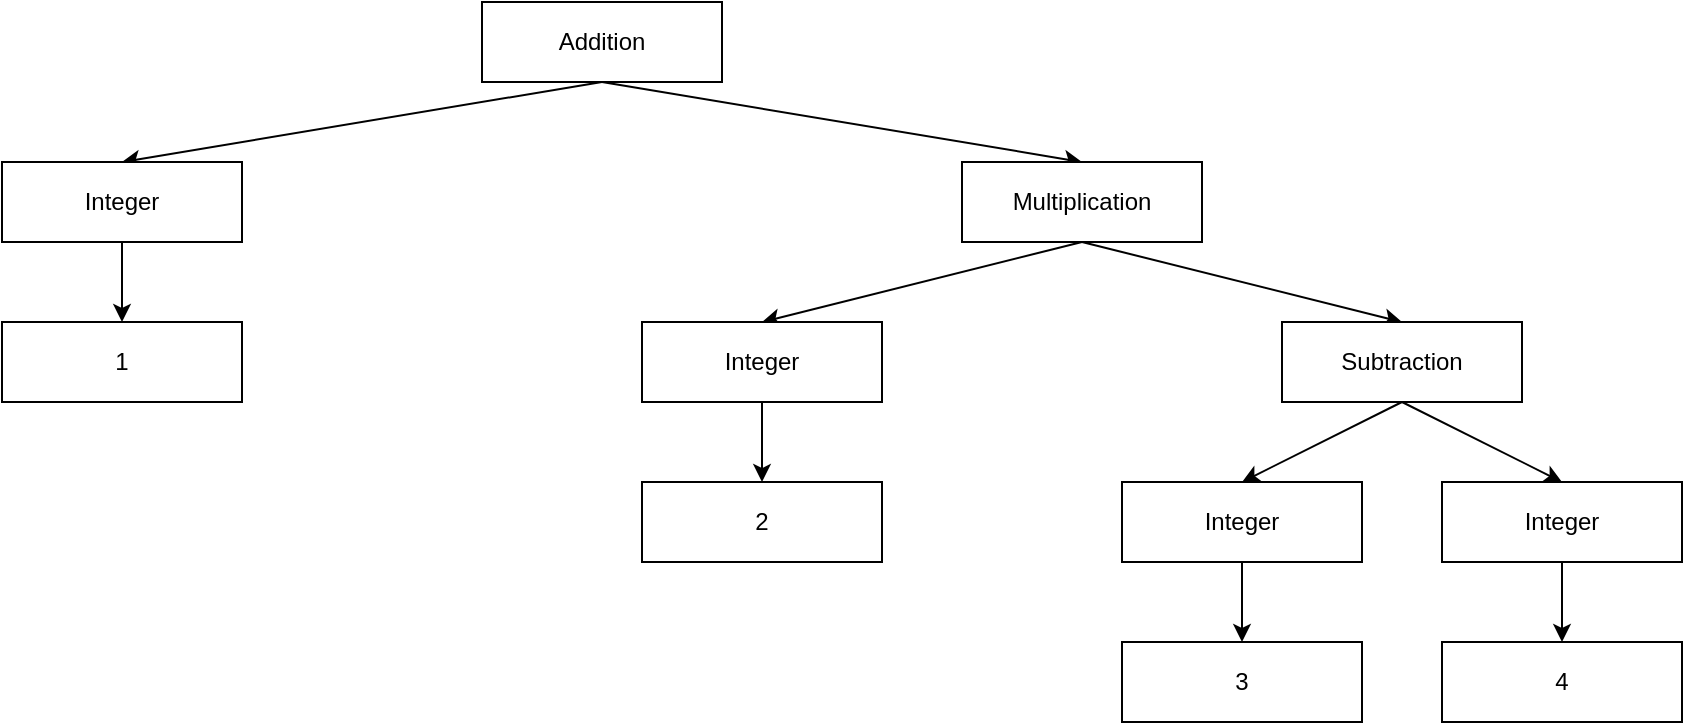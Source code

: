 <mxfile version="18.2.0" type="github"><diagram id="LtGkQIIROe9bDrhLqZ5Q" name="Page-1"><mxGraphModel dx="1224" dy="777" grid="1" gridSize="10" guides="1" tooltips="1" connect="1" arrows="1" fold="1" page="1" pageScale="1" pageWidth="827" pageHeight="1169" math="0" shadow="0"><root><mxCell id="0"/><mxCell id="1" parent="0"/><mxCell id="i983I1jE7mNl9_Uk_rwe-8" style="rounded=0;orthogonalLoop=1;jettySize=auto;html=1;exitX=0.5;exitY=1;exitDx=0;exitDy=0;entryX=0.5;entryY=0;entryDx=0;entryDy=0;" edge="1" parent="1" source="i983I1jE7mNl9_Uk_rwe-1" target="i983I1jE7mNl9_Uk_rwe-2"><mxGeometry relative="1" as="geometry"/></mxCell><mxCell id="i983I1jE7mNl9_Uk_rwe-9" style="edgeStyle=none;rounded=0;orthogonalLoop=1;jettySize=auto;html=1;exitX=0.5;exitY=1;exitDx=0;exitDy=0;entryX=0.5;entryY=0;entryDx=0;entryDy=0;" edge="1" parent="1" source="i983I1jE7mNl9_Uk_rwe-1" target="i983I1jE7mNl9_Uk_rwe-4"><mxGeometry relative="1" as="geometry"/></mxCell><mxCell id="i983I1jE7mNl9_Uk_rwe-1" value="Addition" style="rounded=0;whiteSpace=wrap;html=1;" vertex="1" parent="1"><mxGeometry x="240" y="120" width="120" height="40" as="geometry"/></mxCell><mxCell id="i983I1jE7mNl9_Uk_rwe-10" style="edgeStyle=none;rounded=0;orthogonalLoop=1;jettySize=auto;html=1;entryX=0.5;entryY=0;entryDx=0;entryDy=0;" edge="1" parent="1" source="i983I1jE7mNl9_Uk_rwe-2" target="i983I1jE7mNl9_Uk_rwe-3"><mxGeometry relative="1" as="geometry"/></mxCell><mxCell id="i983I1jE7mNl9_Uk_rwe-2" value="Integer" style="rounded=0;whiteSpace=wrap;html=1;" vertex="1" parent="1"><mxGeometry y="200" width="120" height="40" as="geometry"/></mxCell><mxCell id="i983I1jE7mNl9_Uk_rwe-3" value="1" style="rounded=0;whiteSpace=wrap;html=1;" vertex="1" parent="1"><mxGeometry y="280" width="120" height="40" as="geometry"/></mxCell><mxCell id="i983I1jE7mNl9_Uk_rwe-11" style="edgeStyle=none;rounded=0;orthogonalLoop=1;jettySize=auto;html=1;exitX=0.5;exitY=1;exitDx=0;exitDy=0;entryX=0.5;entryY=0;entryDx=0;entryDy=0;" edge="1" parent="1" source="i983I1jE7mNl9_Uk_rwe-4" target="i983I1jE7mNl9_Uk_rwe-5"><mxGeometry relative="1" as="geometry"/></mxCell><mxCell id="i983I1jE7mNl9_Uk_rwe-16" style="edgeStyle=none;rounded=0;orthogonalLoop=1;jettySize=auto;html=1;exitX=0.5;exitY=1;exitDx=0;exitDy=0;entryX=0.5;entryY=0;entryDx=0;entryDy=0;" edge="1" parent="1" source="i983I1jE7mNl9_Uk_rwe-4" target="i983I1jE7mNl9_Uk_rwe-15"><mxGeometry relative="1" as="geometry"/></mxCell><mxCell id="i983I1jE7mNl9_Uk_rwe-4" value="Multiplication" style="rounded=0;whiteSpace=wrap;html=1;" vertex="1" parent="1"><mxGeometry x="480" y="200" width="120" height="40" as="geometry"/></mxCell><mxCell id="i983I1jE7mNl9_Uk_rwe-12" style="edgeStyle=none;rounded=0;orthogonalLoop=1;jettySize=auto;html=1;entryX=0.5;entryY=0;entryDx=0;entryDy=0;" edge="1" parent="1" source="i983I1jE7mNl9_Uk_rwe-5" target="i983I1jE7mNl9_Uk_rwe-6"><mxGeometry relative="1" as="geometry"/></mxCell><mxCell id="i983I1jE7mNl9_Uk_rwe-5" value="&lt;div&gt;Integer&lt;/div&gt;" style="rounded=0;whiteSpace=wrap;html=1;" vertex="1" parent="1"><mxGeometry x="320" y="280" width="120" height="40" as="geometry"/></mxCell><mxCell id="i983I1jE7mNl9_Uk_rwe-6" value="2" style="rounded=0;whiteSpace=wrap;html=1;" vertex="1" parent="1"><mxGeometry x="320" y="360" width="120" height="40" as="geometry"/></mxCell><mxCell id="i983I1jE7mNl9_Uk_rwe-20" style="edgeStyle=none;rounded=0;orthogonalLoop=1;jettySize=auto;html=1;exitX=0.5;exitY=1;exitDx=0;exitDy=0;entryX=0.5;entryY=0;entryDx=0;entryDy=0;" edge="1" parent="1" source="i983I1jE7mNl9_Uk_rwe-13" target="i983I1jE7mNl9_Uk_rwe-19"><mxGeometry relative="1" as="geometry"/></mxCell><mxCell id="i983I1jE7mNl9_Uk_rwe-13" value="Integer" style="rounded=0;whiteSpace=wrap;html=1;" vertex="1" parent="1"><mxGeometry x="560" y="360" width="120" height="40" as="geometry"/></mxCell><mxCell id="i983I1jE7mNl9_Uk_rwe-22" style="edgeStyle=none;rounded=0;orthogonalLoop=1;jettySize=auto;html=1;exitX=0.5;exitY=1;exitDx=0;exitDy=0;entryX=0.5;entryY=0;entryDx=0;entryDy=0;" edge="1" parent="1" source="i983I1jE7mNl9_Uk_rwe-14" target="i983I1jE7mNl9_Uk_rwe-21"><mxGeometry relative="1" as="geometry"/></mxCell><mxCell id="i983I1jE7mNl9_Uk_rwe-14" value="Integer" style="rounded=0;whiteSpace=wrap;html=1;" vertex="1" parent="1"><mxGeometry x="720" y="360" width="120" height="40" as="geometry"/></mxCell><mxCell id="i983I1jE7mNl9_Uk_rwe-17" style="edgeStyle=none;rounded=0;orthogonalLoop=1;jettySize=auto;html=1;exitX=0.5;exitY=1;exitDx=0;exitDy=0;entryX=0.5;entryY=0;entryDx=0;entryDy=0;" edge="1" parent="1" source="i983I1jE7mNl9_Uk_rwe-15" target="i983I1jE7mNl9_Uk_rwe-13"><mxGeometry relative="1" as="geometry"/></mxCell><mxCell id="i983I1jE7mNl9_Uk_rwe-18" style="edgeStyle=none;rounded=0;orthogonalLoop=1;jettySize=auto;html=1;exitX=0.5;exitY=1;exitDx=0;exitDy=0;entryX=0.5;entryY=0;entryDx=0;entryDy=0;" edge="1" parent="1" source="i983I1jE7mNl9_Uk_rwe-15" target="i983I1jE7mNl9_Uk_rwe-14"><mxGeometry relative="1" as="geometry"/></mxCell><mxCell id="i983I1jE7mNl9_Uk_rwe-15" value="Subtraction" style="rounded=0;whiteSpace=wrap;html=1;" vertex="1" parent="1"><mxGeometry x="640" y="280" width="120" height="40" as="geometry"/></mxCell><mxCell id="i983I1jE7mNl9_Uk_rwe-19" value="3" style="rounded=0;whiteSpace=wrap;html=1;" vertex="1" parent="1"><mxGeometry x="560" y="440" width="120" height="40" as="geometry"/></mxCell><mxCell id="i983I1jE7mNl9_Uk_rwe-21" value="4" style="rounded=0;whiteSpace=wrap;html=1;" vertex="1" parent="1"><mxGeometry x="720" y="440" width="120" height="40" as="geometry"/></mxCell></root></mxGraphModel></diagram></mxfile>